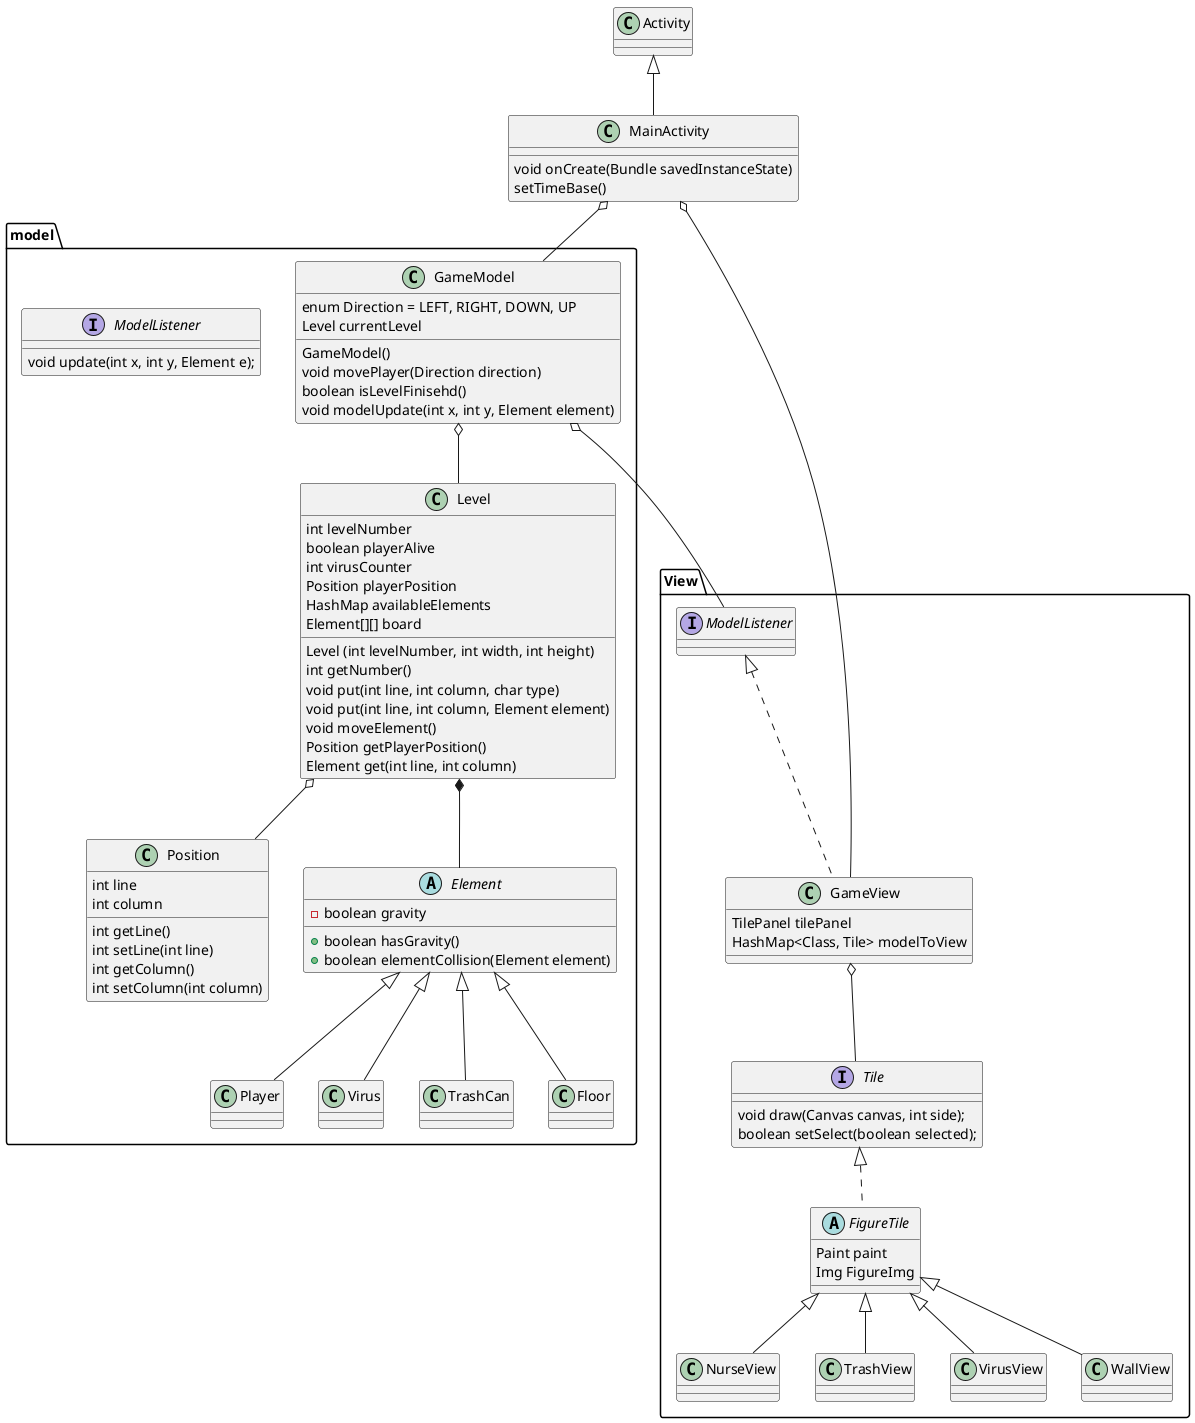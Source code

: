 @startuml



class MainActivity extends Activity{
    void onCreate(Bundle savedInstanceState)
    setTimeBase()
}

package View {
    MainActivity o-- GameView
    GameView o-- Tile
    interface Tile {
        void draw(Canvas canvas, int side);
        boolean setSelect(boolean selected);
    }
    abstract class FigureTile implements Tile {
        Paint paint
        Img FigureImg
    }
    class GameView implements ModelListener {
        TilePanel tilePanel
        HashMap<Class, Tile> modelToView
    }
    class NurseView extends FigureTile
    class TrashView extends FigureTile
    class VirusView extends FigureTile
    class WallView extends FigureTile
}

package model {

    MainActivity o-- GameModel
    GameModel o-- Level
    GameModel o-- ModelListener
    Level o-- Position
    Level *-- Element

    interface ModelListener {
        void update(int x, int y, Element e);
    }

    class Position {
        int line
        int column
        int getLine()
        int setLine(int line)
        int getColumn()
        int setColumn(int column)
    }

    class GameModel {
        enum Direction = LEFT, RIGHT, DOWN, UP
        Level currentLevel
        GameModel()
        void movePlayer(Direction direction)
        boolean isLevelFinisehd()
        void modelUpdate(int x, int y, Element element)
    }

    class Level {
        int levelNumber
        boolean playerAlive
        int virusCounter
        Position playerPosition
        HashMap availableElements
        Element[][] board
        Level (int levelNumber, int width, int height)
        int getNumber()
        void put(int line, int column, char type)
        void put(int line, int column, Element element)
        void moveElement()
        Position getPlayerPosition()
        Element get(int line, int column)
    }

    abstract class Element {
        -boolean gravity
        +boolean hasGravity()
        +boolean elementCollision(Element element)
    }

    class Player extends Element{
    }

    class Virus extends Element {
    }

    class TrashCan extends Element {
    }

    class Floor extends Element {
    }
}
@enduml